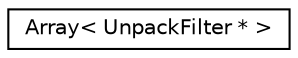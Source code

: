 digraph "Graphical Class Hierarchy"
{
 // LATEX_PDF_SIZE
  edge [fontname="Helvetica",fontsize="10",labelfontname="Helvetica",labelfontsize="10"];
  node [fontname="Helvetica",fontsize="10",shape=record];
  rankdir="LR";
  Node0 [label="Array\< UnpackFilter * \>",height=0.2,width=0.4,color="black", fillcolor="white", style="filled",URL="$classArray.html",tooltip=" "];
}
